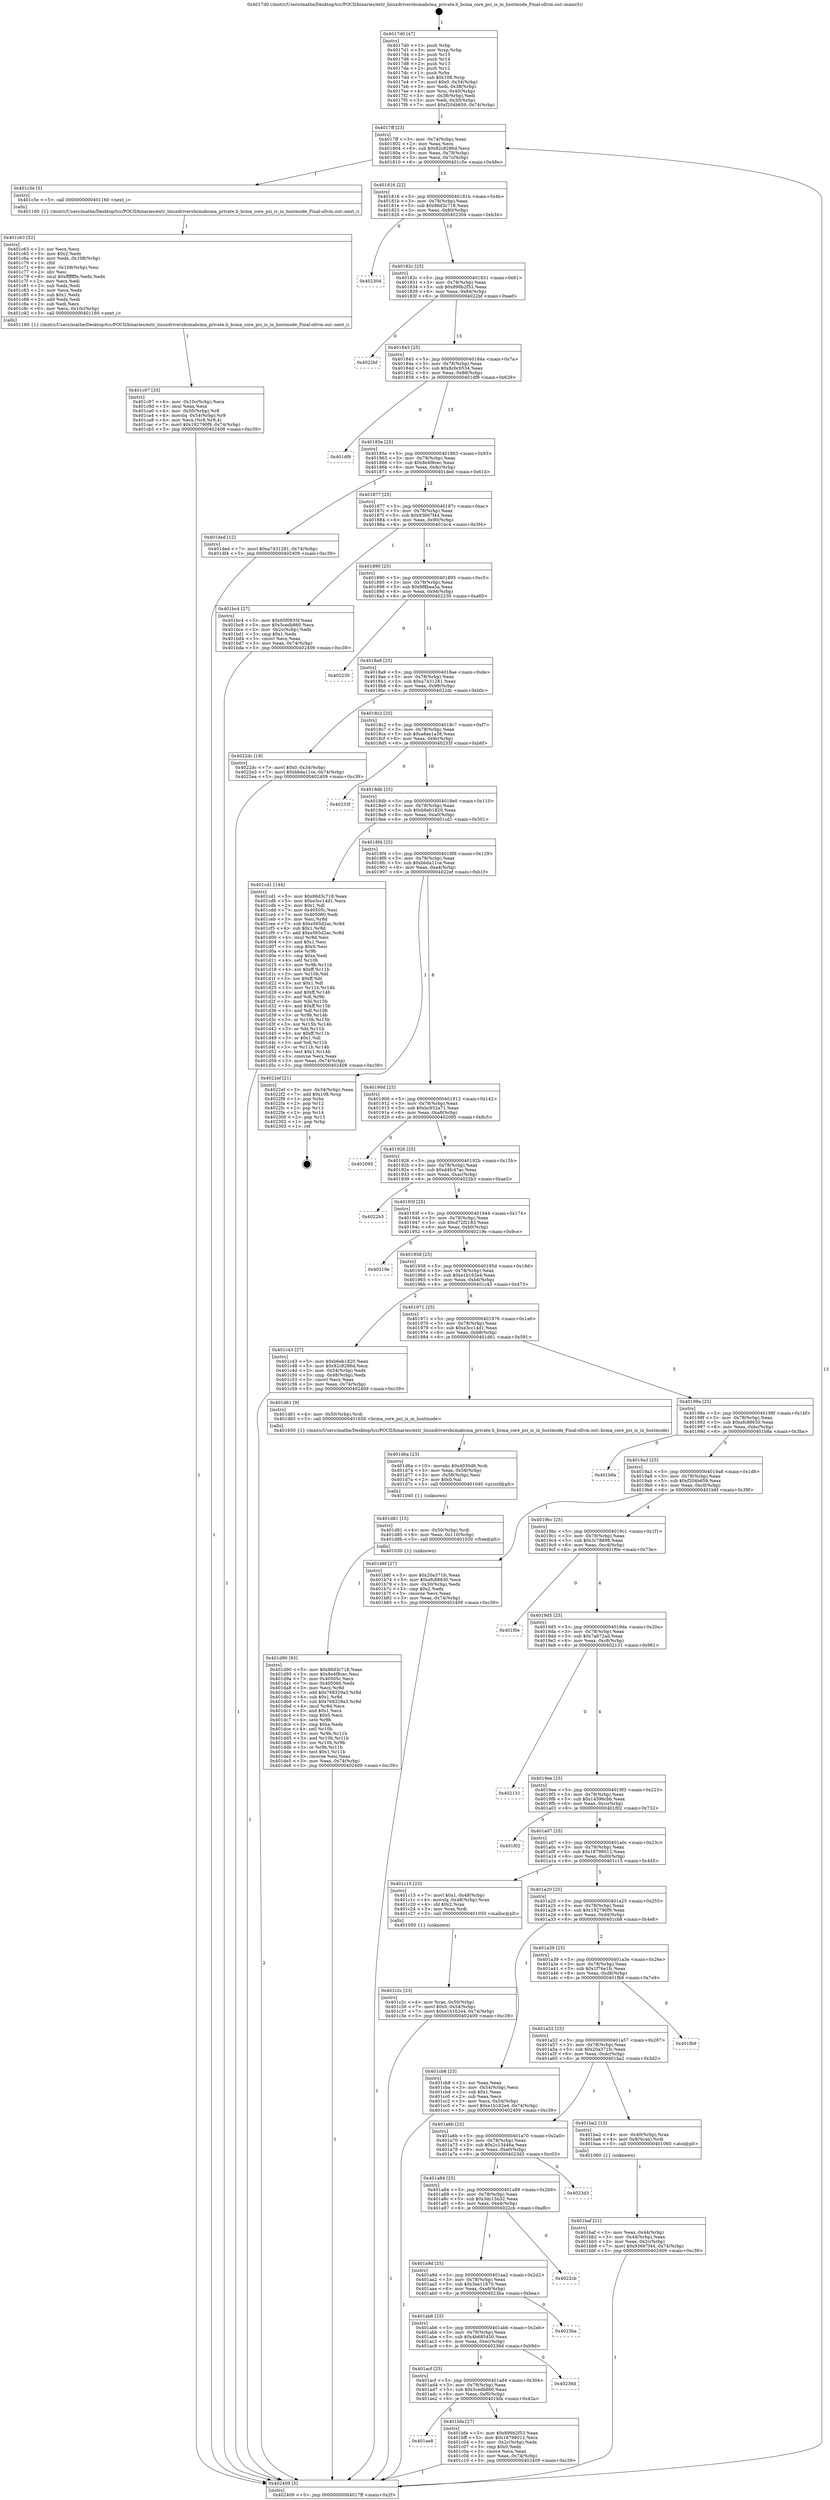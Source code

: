 digraph "0x4017d0" {
  label = "0x4017d0 (/mnt/c/Users/mathe/Desktop/tcc/POCII/binaries/extr_linuxdriversbcmabcma_private.h_bcma_core_pci_is_in_hostmode_Final-ollvm.out::main(0))"
  labelloc = "t"
  node[shape=record]

  Entry [label="",width=0.3,height=0.3,shape=circle,fillcolor=black,style=filled]
  "0x4017ff" [label="{
     0x4017ff [23]\l
     | [instrs]\l
     &nbsp;&nbsp;0x4017ff \<+3\>: mov -0x74(%rbp),%eax\l
     &nbsp;&nbsp;0x401802 \<+2\>: mov %eax,%ecx\l
     &nbsp;&nbsp;0x401804 \<+6\>: sub $0x82c8286d,%ecx\l
     &nbsp;&nbsp;0x40180a \<+3\>: mov %eax,-0x78(%rbp)\l
     &nbsp;&nbsp;0x40180d \<+3\>: mov %ecx,-0x7c(%rbp)\l
     &nbsp;&nbsp;0x401810 \<+6\>: je 0000000000401c5e \<main+0x48e\>\l
  }"]
  "0x401c5e" [label="{
     0x401c5e [5]\l
     | [instrs]\l
     &nbsp;&nbsp;0x401c5e \<+5\>: call 0000000000401160 \<next_i\>\l
     | [calls]\l
     &nbsp;&nbsp;0x401160 \{1\} (/mnt/c/Users/mathe/Desktop/tcc/POCII/binaries/extr_linuxdriversbcmabcma_private.h_bcma_core_pci_is_in_hostmode_Final-ollvm.out::next_i)\l
  }"]
  "0x401816" [label="{
     0x401816 [22]\l
     | [instrs]\l
     &nbsp;&nbsp;0x401816 \<+5\>: jmp 000000000040181b \<main+0x4b\>\l
     &nbsp;&nbsp;0x40181b \<+3\>: mov -0x78(%rbp),%eax\l
     &nbsp;&nbsp;0x40181e \<+5\>: sub $0x86d3c718,%eax\l
     &nbsp;&nbsp;0x401823 \<+3\>: mov %eax,-0x80(%rbp)\l
     &nbsp;&nbsp;0x401826 \<+6\>: je 0000000000402304 \<main+0xb34\>\l
  }"]
  Exit [label="",width=0.3,height=0.3,shape=circle,fillcolor=black,style=filled,peripheries=2]
  "0x402304" [label="{
     0x402304\l
  }", style=dashed]
  "0x40182c" [label="{
     0x40182c [25]\l
     | [instrs]\l
     &nbsp;&nbsp;0x40182c \<+5\>: jmp 0000000000401831 \<main+0x61\>\l
     &nbsp;&nbsp;0x401831 \<+3\>: mov -0x78(%rbp),%eax\l
     &nbsp;&nbsp;0x401834 \<+5\>: sub $0x899b2f53,%eax\l
     &nbsp;&nbsp;0x401839 \<+6\>: mov %eax,-0x84(%rbp)\l
     &nbsp;&nbsp;0x40183f \<+6\>: je 00000000004022bf \<main+0xaef\>\l
  }"]
  "0x401d90" [label="{
     0x401d90 [93]\l
     | [instrs]\l
     &nbsp;&nbsp;0x401d90 \<+5\>: mov $0x86d3c718,%eax\l
     &nbsp;&nbsp;0x401d95 \<+5\>: mov $0x8e4f8cec,%esi\l
     &nbsp;&nbsp;0x401d9a \<+7\>: mov 0x40505c,%ecx\l
     &nbsp;&nbsp;0x401da1 \<+7\>: mov 0x405060,%edx\l
     &nbsp;&nbsp;0x401da8 \<+3\>: mov %ecx,%r8d\l
     &nbsp;&nbsp;0x401dab \<+7\>: add $0x768329a3,%r8d\l
     &nbsp;&nbsp;0x401db2 \<+4\>: sub $0x1,%r8d\l
     &nbsp;&nbsp;0x401db6 \<+7\>: sub $0x768329a3,%r8d\l
     &nbsp;&nbsp;0x401dbd \<+4\>: imul %r8d,%ecx\l
     &nbsp;&nbsp;0x401dc1 \<+3\>: and $0x1,%ecx\l
     &nbsp;&nbsp;0x401dc4 \<+3\>: cmp $0x0,%ecx\l
     &nbsp;&nbsp;0x401dc7 \<+4\>: sete %r9b\l
     &nbsp;&nbsp;0x401dcb \<+3\>: cmp $0xa,%edx\l
     &nbsp;&nbsp;0x401dce \<+4\>: setl %r10b\l
     &nbsp;&nbsp;0x401dd2 \<+3\>: mov %r9b,%r11b\l
     &nbsp;&nbsp;0x401dd5 \<+3\>: and %r10b,%r11b\l
     &nbsp;&nbsp;0x401dd8 \<+3\>: xor %r10b,%r9b\l
     &nbsp;&nbsp;0x401ddb \<+3\>: or %r9b,%r11b\l
     &nbsp;&nbsp;0x401dde \<+4\>: test $0x1,%r11b\l
     &nbsp;&nbsp;0x401de2 \<+3\>: cmovne %esi,%eax\l
     &nbsp;&nbsp;0x401de5 \<+3\>: mov %eax,-0x74(%rbp)\l
     &nbsp;&nbsp;0x401de8 \<+5\>: jmp 0000000000402409 \<main+0xc39\>\l
  }"]
  "0x4022bf" [label="{
     0x4022bf\l
  }", style=dashed]
  "0x401845" [label="{
     0x401845 [25]\l
     | [instrs]\l
     &nbsp;&nbsp;0x401845 \<+5\>: jmp 000000000040184a \<main+0x7a\>\l
     &nbsp;&nbsp;0x40184a \<+3\>: mov -0x78(%rbp),%eax\l
     &nbsp;&nbsp;0x40184d \<+5\>: sub $0x8c0c0534,%eax\l
     &nbsp;&nbsp;0x401852 \<+6\>: mov %eax,-0x88(%rbp)\l
     &nbsp;&nbsp;0x401858 \<+6\>: je 0000000000401df9 \<main+0x629\>\l
  }"]
  "0x401d81" [label="{
     0x401d81 [15]\l
     | [instrs]\l
     &nbsp;&nbsp;0x401d81 \<+4\>: mov -0x50(%rbp),%rdi\l
     &nbsp;&nbsp;0x401d85 \<+6\>: mov %eax,-0x110(%rbp)\l
     &nbsp;&nbsp;0x401d8b \<+5\>: call 0000000000401030 \<free@plt\>\l
     | [calls]\l
     &nbsp;&nbsp;0x401030 \{1\} (unknown)\l
  }"]
  "0x401df9" [label="{
     0x401df9\l
  }", style=dashed]
  "0x40185e" [label="{
     0x40185e [25]\l
     | [instrs]\l
     &nbsp;&nbsp;0x40185e \<+5\>: jmp 0000000000401863 \<main+0x93\>\l
     &nbsp;&nbsp;0x401863 \<+3\>: mov -0x78(%rbp),%eax\l
     &nbsp;&nbsp;0x401866 \<+5\>: sub $0x8e4f8cec,%eax\l
     &nbsp;&nbsp;0x40186b \<+6\>: mov %eax,-0x8c(%rbp)\l
     &nbsp;&nbsp;0x401871 \<+6\>: je 0000000000401ded \<main+0x61d\>\l
  }"]
  "0x401d6a" [label="{
     0x401d6a [23]\l
     | [instrs]\l
     &nbsp;&nbsp;0x401d6a \<+10\>: movabs $0x4030d6,%rdi\l
     &nbsp;&nbsp;0x401d74 \<+3\>: mov %eax,-0x58(%rbp)\l
     &nbsp;&nbsp;0x401d77 \<+3\>: mov -0x58(%rbp),%esi\l
     &nbsp;&nbsp;0x401d7a \<+2\>: mov $0x0,%al\l
     &nbsp;&nbsp;0x401d7c \<+5\>: call 0000000000401040 \<printf@plt\>\l
     | [calls]\l
     &nbsp;&nbsp;0x401040 \{1\} (unknown)\l
  }"]
  "0x401ded" [label="{
     0x401ded [12]\l
     | [instrs]\l
     &nbsp;&nbsp;0x401ded \<+7\>: movl $0xa7431281,-0x74(%rbp)\l
     &nbsp;&nbsp;0x401df4 \<+5\>: jmp 0000000000402409 \<main+0xc39\>\l
  }"]
  "0x401877" [label="{
     0x401877 [25]\l
     | [instrs]\l
     &nbsp;&nbsp;0x401877 \<+5\>: jmp 000000000040187c \<main+0xac\>\l
     &nbsp;&nbsp;0x40187c \<+3\>: mov -0x78(%rbp),%eax\l
     &nbsp;&nbsp;0x40187f \<+5\>: sub $0x93667f44,%eax\l
     &nbsp;&nbsp;0x401884 \<+6\>: mov %eax,-0x90(%rbp)\l
     &nbsp;&nbsp;0x40188a \<+6\>: je 0000000000401bc4 \<main+0x3f4\>\l
  }"]
  "0x401c97" [label="{
     0x401c97 [33]\l
     | [instrs]\l
     &nbsp;&nbsp;0x401c97 \<+6\>: mov -0x10c(%rbp),%ecx\l
     &nbsp;&nbsp;0x401c9d \<+3\>: imul %eax,%ecx\l
     &nbsp;&nbsp;0x401ca0 \<+4\>: mov -0x50(%rbp),%r8\l
     &nbsp;&nbsp;0x401ca4 \<+4\>: movslq -0x54(%rbp),%r9\l
     &nbsp;&nbsp;0x401ca8 \<+4\>: mov %ecx,(%r8,%r9,4)\l
     &nbsp;&nbsp;0x401cac \<+7\>: movl $0x192790f9,-0x74(%rbp)\l
     &nbsp;&nbsp;0x401cb3 \<+5\>: jmp 0000000000402409 \<main+0xc39\>\l
  }"]
  "0x401bc4" [label="{
     0x401bc4 [27]\l
     | [instrs]\l
     &nbsp;&nbsp;0x401bc4 \<+5\>: mov $0x65f0935f,%eax\l
     &nbsp;&nbsp;0x401bc9 \<+5\>: mov $0x5cedb860,%ecx\l
     &nbsp;&nbsp;0x401bce \<+3\>: mov -0x2c(%rbp),%edx\l
     &nbsp;&nbsp;0x401bd1 \<+3\>: cmp $0x1,%edx\l
     &nbsp;&nbsp;0x401bd4 \<+3\>: cmovl %ecx,%eax\l
     &nbsp;&nbsp;0x401bd7 \<+3\>: mov %eax,-0x74(%rbp)\l
     &nbsp;&nbsp;0x401bda \<+5\>: jmp 0000000000402409 \<main+0xc39\>\l
  }"]
  "0x401890" [label="{
     0x401890 [25]\l
     | [instrs]\l
     &nbsp;&nbsp;0x401890 \<+5\>: jmp 0000000000401895 \<main+0xc5\>\l
     &nbsp;&nbsp;0x401895 \<+3\>: mov -0x78(%rbp),%eax\l
     &nbsp;&nbsp;0x401898 \<+5\>: sub $0x9f8bea5a,%eax\l
     &nbsp;&nbsp;0x40189d \<+6\>: mov %eax,-0x94(%rbp)\l
     &nbsp;&nbsp;0x4018a3 \<+6\>: je 0000000000402230 \<main+0xa60\>\l
  }"]
  "0x401c63" [label="{
     0x401c63 [52]\l
     | [instrs]\l
     &nbsp;&nbsp;0x401c63 \<+2\>: xor %ecx,%ecx\l
     &nbsp;&nbsp;0x401c65 \<+5\>: mov $0x2,%edx\l
     &nbsp;&nbsp;0x401c6a \<+6\>: mov %edx,-0x108(%rbp)\l
     &nbsp;&nbsp;0x401c70 \<+1\>: cltd\l
     &nbsp;&nbsp;0x401c71 \<+6\>: mov -0x108(%rbp),%esi\l
     &nbsp;&nbsp;0x401c77 \<+2\>: idiv %esi\l
     &nbsp;&nbsp;0x401c79 \<+6\>: imul $0xfffffffe,%edx,%edx\l
     &nbsp;&nbsp;0x401c7f \<+2\>: mov %ecx,%edi\l
     &nbsp;&nbsp;0x401c81 \<+2\>: sub %edx,%edi\l
     &nbsp;&nbsp;0x401c83 \<+2\>: mov %ecx,%edx\l
     &nbsp;&nbsp;0x401c85 \<+3\>: sub $0x1,%edx\l
     &nbsp;&nbsp;0x401c88 \<+2\>: add %edx,%edi\l
     &nbsp;&nbsp;0x401c8a \<+2\>: sub %edi,%ecx\l
     &nbsp;&nbsp;0x401c8c \<+6\>: mov %ecx,-0x10c(%rbp)\l
     &nbsp;&nbsp;0x401c92 \<+5\>: call 0000000000401160 \<next_i\>\l
     | [calls]\l
     &nbsp;&nbsp;0x401160 \{1\} (/mnt/c/Users/mathe/Desktop/tcc/POCII/binaries/extr_linuxdriversbcmabcma_private.h_bcma_core_pci_is_in_hostmode_Final-ollvm.out::next_i)\l
  }"]
  "0x402230" [label="{
     0x402230\l
  }", style=dashed]
  "0x4018a9" [label="{
     0x4018a9 [25]\l
     | [instrs]\l
     &nbsp;&nbsp;0x4018a9 \<+5\>: jmp 00000000004018ae \<main+0xde\>\l
     &nbsp;&nbsp;0x4018ae \<+3\>: mov -0x78(%rbp),%eax\l
     &nbsp;&nbsp;0x4018b1 \<+5\>: sub $0xa7431281,%eax\l
     &nbsp;&nbsp;0x4018b6 \<+6\>: mov %eax,-0x98(%rbp)\l
     &nbsp;&nbsp;0x4018bc \<+6\>: je 00000000004022dc \<main+0xb0c\>\l
  }"]
  "0x401c2c" [label="{
     0x401c2c [23]\l
     | [instrs]\l
     &nbsp;&nbsp;0x401c2c \<+4\>: mov %rax,-0x50(%rbp)\l
     &nbsp;&nbsp;0x401c30 \<+7\>: movl $0x0,-0x54(%rbp)\l
     &nbsp;&nbsp;0x401c37 \<+7\>: movl $0xe1b162e4,-0x74(%rbp)\l
     &nbsp;&nbsp;0x401c3e \<+5\>: jmp 0000000000402409 \<main+0xc39\>\l
  }"]
  "0x4022dc" [label="{
     0x4022dc [19]\l
     | [instrs]\l
     &nbsp;&nbsp;0x4022dc \<+7\>: movl $0x0,-0x34(%rbp)\l
     &nbsp;&nbsp;0x4022e3 \<+7\>: movl $0xbbda11ce,-0x74(%rbp)\l
     &nbsp;&nbsp;0x4022ea \<+5\>: jmp 0000000000402409 \<main+0xc39\>\l
  }"]
  "0x4018c2" [label="{
     0x4018c2 [25]\l
     | [instrs]\l
     &nbsp;&nbsp;0x4018c2 \<+5\>: jmp 00000000004018c7 \<main+0xf7\>\l
     &nbsp;&nbsp;0x4018c7 \<+3\>: mov -0x78(%rbp),%eax\l
     &nbsp;&nbsp;0x4018ca \<+5\>: sub $0xa8ae1a38,%eax\l
     &nbsp;&nbsp;0x4018cf \<+6\>: mov %eax,-0x9c(%rbp)\l
     &nbsp;&nbsp;0x4018d5 \<+6\>: je 000000000040233f \<main+0xb6f\>\l
  }"]
  "0x401ae8" [label="{
     0x401ae8\l
  }", style=dashed]
  "0x40233f" [label="{
     0x40233f\l
  }", style=dashed]
  "0x4018db" [label="{
     0x4018db [25]\l
     | [instrs]\l
     &nbsp;&nbsp;0x4018db \<+5\>: jmp 00000000004018e0 \<main+0x110\>\l
     &nbsp;&nbsp;0x4018e0 \<+3\>: mov -0x78(%rbp),%eax\l
     &nbsp;&nbsp;0x4018e3 \<+5\>: sub $0xb6eb1820,%eax\l
     &nbsp;&nbsp;0x4018e8 \<+6\>: mov %eax,-0xa0(%rbp)\l
     &nbsp;&nbsp;0x4018ee \<+6\>: je 0000000000401cd1 \<main+0x501\>\l
  }"]
  "0x401bfa" [label="{
     0x401bfa [27]\l
     | [instrs]\l
     &nbsp;&nbsp;0x401bfa \<+5\>: mov $0x899b2f53,%eax\l
     &nbsp;&nbsp;0x401bff \<+5\>: mov $0x18798012,%ecx\l
     &nbsp;&nbsp;0x401c04 \<+3\>: mov -0x2c(%rbp),%edx\l
     &nbsp;&nbsp;0x401c07 \<+3\>: cmp $0x0,%edx\l
     &nbsp;&nbsp;0x401c0a \<+3\>: cmove %ecx,%eax\l
     &nbsp;&nbsp;0x401c0d \<+3\>: mov %eax,-0x74(%rbp)\l
     &nbsp;&nbsp;0x401c10 \<+5\>: jmp 0000000000402409 \<main+0xc39\>\l
  }"]
  "0x401cd1" [label="{
     0x401cd1 [144]\l
     | [instrs]\l
     &nbsp;&nbsp;0x401cd1 \<+5\>: mov $0x86d3c718,%eax\l
     &nbsp;&nbsp;0x401cd6 \<+5\>: mov $0xe3cc14d1,%ecx\l
     &nbsp;&nbsp;0x401cdb \<+2\>: mov $0x1,%dl\l
     &nbsp;&nbsp;0x401cdd \<+7\>: mov 0x40505c,%esi\l
     &nbsp;&nbsp;0x401ce4 \<+7\>: mov 0x405060,%edi\l
     &nbsp;&nbsp;0x401ceb \<+3\>: mov %esi,%r8d\l
     &nbsp;&nbsp;0x401cee \<+7\>: sub $0xe565d2ac,%r8d\l
     &nbsp;&nbsp;0x401cf5 \<+4\>: sub $0x1,%r8d\l
     &nbsp;&nbsp;0x401cf9 \<+7\>: add $0xe565d2ac,%r8d\l
     &nbsp;&nbsp;0x401d00 \<+4\>: imul %r8d,%esi\l
     &nbsp;&nbsp;0x401d04 \<+3\>: and $0x1,%esi\l
     &nbsp;&nbsp;0x401d07 \<+3\>: cmp $0x0,%esi\l
     &nbsp;&nbsp;0x401d0a \<+4\>: sete %r9b\l
     &nbsp;&nbsp;0x401d0e \<+3\>: cmp $0xa,%edi\l
     &nbsp;&nbsp;0x401d11 \<+4\>: setl %r10b\l
     &nbsp;&nbsp;0x401d15 \<+3\>: mov %r9b,%r11b\l
     &nbsp;&nbsp;0x401d18 \<+4\>: xor $0xff,%r11b\l
     &nbsp;&nbsp;0x401d1c \<+3\>: mov %r10b,%bl\l
     &nbsp;&nbsp;0x401d1f \<+3\>: xor $0xff,%bl\l
     &nbsp;&nbsp;0x401d22 \<+3\>: xor $0x1,%dl\l
     &nbsp;&nbsp;0x401d25 \<+3\>: mov %r11b,%r14b\l
     &nbsp;&nbsp;0x401d28 \<+4\>: and $0xff,%r14b\l
     &nbsp;&nbsp;0x401d2c \<+3\>: and %dl,%r9b\l
     &nbsp;&nbsp;0x401d2f \<+3\>: mov %bl,%r15b\l
     &nbsp;&nbsp;0x401d32 \<+4\>: and $0xff,%r15b\l
     &nbsp;&nbsp;0x401d36 \<+3\>: and %dl,%r10b\l
     &nbsp;&nbsp;0x401d39 \<+3\>: or %r9b,%r14b\l
     &nbsp;&nbsp;0x401d3c \<+3\>: or %r10b,%r15b\l
     &nbsp;&nbsp;0x401d3f \<+3\>: xor %r15b,%r14b\l
     &nbsp;&nbsp;0x401d42 \<+3\>: or %bl,%r11b\l
     &nbsp;&nbsp;0x401d45 \<+4\>: xor $0xff,%r11b\l
     &nbsp;&nbsp;0x401d49 \<+3\>: or $0x1,%dl\l
     &nbsp;&nbsp;0x401d4c \<+3\>: and %dl,%r11b\l
     &nbsp;&nbsp;0x401d4f \<+3\>: or %r11b,%r14b\l
     &nbsp;&nbsp;0x401d52 \<+4\>: test $0x1,%r14b\l
     &nbsp;&nbsp;0x401d56 \<+3\>: cmovne %ecx,%eax\l
     &nbsp;&nbsp;0x401d59 \<+3\>: mov %eax,-0x74(%rbp)\l
     &nbsp;&nbsp;0x401d5c \<+5\>: jmp 0000000000402409 \<main+0xc39\>\l
  }"]
  "0x4018f4" [label="{
     0x4018f4 [25]\l
     | [instrs]\l
     &nbsp;&nbsp;0x4018f4 \<+5\>: jmp 00000000004018f9 \<main+0x129\>\l
     &nbsp;&nbsp;0x4018f9 \<+3\>: mov -0x78(%rbp),%eax\l
     &nbsp;&nbsp;0x4018fc \<+5\>: sub $0xbbda11ce,%eax\l
     &nbsp;&nbsp;0x401901 \<+6\>: mov %eax,-0xa4(%rbp)\l
     &nbsp;&nbsp;0x401907 \<+6\>: je 00000000004022ef \<main+0xb1f\>\l
  }"]
  "0x401acf" [label="{
     0x401acf [25]\l
     | [instrs]\l
     &nbsp;&nbsp;0x401acf \<+5\>: jmp 0000000000401ad4 \<main+0x304\>\l
     &nbsp;&nbsp;0x401ad4 \<+3\>: mov -0x78(%rbp),%eax\l
     &nbsp;&nbsp;0x401ad7 \<+5\>: sub $0x5cedb860,%eax\l
     &nbsp;&nbsp;0x401adc \<+6\>: mov %eax,-0xf0(%rbp)\l
     &nbsp;&nbsp;0x401ae2 \<+6\>: je 0000000000401bfa \<main+0x42a\>\l
  }"]
  "0x4022ef" [label="{
     0x4022ef [21]\l
     | [instrs]\l
     &nbsp;&nbsp;0x4022ef \<+3\>: mov -0x34(%rbp),%eax\l
     &nbsp;&nbsp;0x4022f2 \<+7\>: add $0x108,%rsp\l
     &nbsp;&nbsp;0x4022f9 \<+1\>: pop %rbx\l
     &nbsp;&nbsp;0x4022fa \<+2\>: pop %r12\l
     &nbsp;&nbsp;0x4022fc \<+2\>: pop %r13\l
     &nbsp;&nbsp;0x4022fe \<+2\>: pop %r14\l
     &nbsp;&nbsp;0x402300 \<+2\>: pop %r15\l
     &nbsp;&nbsp;0x402302 \<+1\>: pop %rbp\l
     &nbsp;&nbsp;0x402303 \<+1\>: ret\l
  }"]
  "0x40190d" [label="{
     0x40190d [25]\l
     | [instrs]\l
     &nbsp;&nbsp;0x40190d \<+5\>: jmp 0000000000401912 \<main+0x142\>\l
     &nbsp;&nbsp;0x401912 \<+3\>: mov -0x78(%rbp),%eax\l
     &nbsp;&nbsp;0x401915 \<+5\>: sub $0xbc952a71,%eax\l
     &nbsp;&nbsp;0x40191a \<+6\>: mov %eax,-0xa8(%rbp)\l
     &nbsp;&nbsp;0x401920 \<+6\>: je 0000000000402095 \<main+0x8c5\>\l
  }"]
  "0x40236d" [label="{
     0x40236d\l
  }", style=dashed]
  "0x402095" [label="{
     0x402095\l
  }", style=dashed]
  "0x401926" [label="{
     0x401926 [25]\l
     | [instrs]\l
     &nbsp;&nbsp;0x401926 \<+5\>: jmp 000000000040192b \<main+0x15b\>\l
     &nbsp;&nbsp;0x40192b \<+3\>: mov -0x78(%rbp),%eax\l
     &nbsp;&nbsp;0x40192e \<+5\>: sub $0xd4fc47ac,%eax\l
     &nbsp;&nbsp;0x401933 \<+6\>: mov %eax,-0xac(%rbp)\l
     &nbsp;&nbsp;0x401939 \<+6\>: je 00000000004022b3 \<main+0xae3\>\l
  }"]
  "0x401ab6" [label="{
     0x401ab6 [25]\l
     | [instrs]\l
     &nbsp;&nbsp;0x401ab6 \<+5\>: jmp 0000000000401abb \<main+0x2eb\>\l
     &nbsp;&nbsp;0x401abb \<+3\>: mov -0x78(%rbp),%eax\l
     &nbsp;&nbsp;0x401abe \<+5\>: sub $0x4b685450,%eax\l
     &nbsp;&nbsp;0x401ac3 \<+6\>: mov %eax,-0xec(%rbp)\l
     &nbsp;&nbsp;0x401ac9 \<+6\>: je 000000000040236d \<main+0xb9d\>\l
  }"]
  "0x4022b3" [label="{
     0x4022b3\l
  }", style=dashed]
  "0x40193f" [label="{
     0x40193f [25]\l
     | [instrs]\l
     &nbsp;&nbsp;0x40193f \<+5\>: jmp 0000000000401944 \<main+0x174\>\l
     &nbsp;&nbsp;0x401944 \<+3\>: mov -0x78(%rbp),%eax\l
     &nbsp;&nbsp;0x401947 \<+5\>: sub $0xd72f2183,%eax\l
     &nbsp;&nbsp;0x40194c \<+6\>: mov %eax,-0xb0(%rbp)\l
     &nbsp;&nbsp;0x401952 \<+6\>: je 000000000040219e \<main+0x9ce\>\l
  }"]
  "0x4023ba" [label="{
     0x4023ba\l
  }", style=dashed]
  "0x40219e" [label="{
     0x40219e\l
  }", style=dashed]
  "0x401958" [label="{
     0x401958 [25]\l
     | [instrs]\l
     &nbsp;&nbsp;0x401958 \<+5\>: jmp 000000000040195d \<main+0x18d\>\l
     &nbsp;&nbsp;0x40195d \<+3\>: mov -0x78(%rbp),%eax\l
     &nbsp;&nbsp;0x401960 \<+5\>: sub $0xe1b162e4,%eax\l
     &nbsp;&nbsp;0x401965 \<+6\>: mov %eax,-0xb4(%rbp)\l
     &nbsp;&nbsp;0x40196b \<+6\>: je 0000000000401c43 \<main+0x473\>\l
  }"]
  "0x401a9d" [label="{
     0x401a9d [25]\l
     | [instrs]\l
     &nbsp;&nbsp;0x401a9d \<+5\>: jmp 0000000000401aa2 \<main+0x2d2\>\l
     &nbsp;&nbsp;0x401aa2 \<+3\>: mov -0x78(%rbp),%eax\l
     &nbsp;&nbsp;0x401aa5 \<+5\>: sub $0x3ea11670,%eax\l
     &nbsp;&nbsp;0x401aaa \<+6\>: mov %eax,-0xe8(%rbp)\l
     &nbsp;&nbsp;0x401ab0 \<+6\>: je 00000000004023ba \<main+0xbea\>\l
  }"]
  "0x401c43" [label="{
     0x401c43 [27]\l
     | [instrs]\l
     &nbsp;&nbsp;0x401c43 \<+5\>: mov $0xb6eb1820,%eax\l
     &nbsp;&nbsp;0x401c48 \<+5\>: mov $0x82c8286d,%ecx\l
     &nbsp;&nbsp;0x401c4d \<+3\>: mov -0x54(%rbp),%edx\l
     &nbsp;&nbsp;0x401c50 \<+3\>: cmp -0x48(%rbp),%edx\l
     &nbsp;&nbsp;0x401c53 \<+3\>: cmovl %ecx,%eax\l
     &nbsp;&nbsp;0x401c56 \<+3\>: mov %eax,-0x74(%rbp)\l
     &nbsp;&nbsp;0x401c59 \<+5\>: jmp 0000000000402409 \<main+0xc39\>\l
  }"]
  "0x401971" [label="{
     0x401971 [25]\l
     | [instrs]\l
     &nbsp;&nbsp;0x401971 \<+5\>: jmp 0000000000401976 \<main+0x1a6\>\l
     &nbsp;&nbsp;0x401976 \<+3\>: mov -0x78(%rbp),%eax\l
     &nbsp;&nbsp;0x401979 \<+5\>: sub $0xe3cc14d1,%eax\l
     &nbsp;&nbsp;0x40197e \<+6\>: mov %eax,-0xb8(%rbp)\l
     &nbsp;&nbsp;0x401984 \<+6\>: je 0000000000401d61 \<main+0x591\>\l
  }"]
  "0x4022cb" [label="{
     0x4022cb\l
  }", style=dashed]
  "0x401d61" [label="{
     0x401d61 [9]\l
     | [instrs]\l
     &nbsp;&nbsp;0x401d61 \<+4\>: mov -0x50(%rbp),%rdi\l
     &nbsp;&nbsp;0x401d65 \<+5\>: call 0000000000401650 \<bcma_core_pci_is_in_hostmode\>\l
     | [calls]\l
     &nbsp;&nbsp;0x401650 \{1\} (/mnt/c/Users/mathe/Desktop/tcc/POCII/binaries/extr_linuxdriversbcmabcma_private.h_bcma_core_pci_is_in_hostmode_Final-ollvm.out::bcma_core_pci_is_in_hostmode)\l
  }"]
  "0x40198a" [label="{
     0x40198a [25]\l
     | [instrs]\l
     &nbsp;&nbsp;0x40198a \<+5\>: jmp 000000000040198f \<main+0x1bf\>\l
     &nbsp;&nbsp;0x40198f \<+3\>: mov -0x78(%rbp),%eax\l
     &nbsp;&nbsp;0x401992 \<+5\>: sub $0xefc88630,%eax\l
     &nbsp;&nbsp;0x401997 \<+6\>: mov %eax,-0xbc(%rbp)\l
     &nbsp;&nbsp;0x40199d \<+6\>: je 0000000000401b8a \<main+0x3ba\>\l
  }"]
  "0x401a84" [label="{
     0x401a84 [25]\l
     | [instrs]\l
     &nbsp;&nbsp;0x401a84 \<+5\>: jmp 0000000000401a89 \<main+0x2b9\>\l
     &nbsp;&nbsp;0x401a89 \<+3\>: mov -0x78(%rbp),%eax\l
     &nbsp;&nbsp;0x401a8c \<+5\>: sub $0x3dc15b32,%eax\l
     &nbsp;&nbsp;0x401a91 \<+6\>: mov %eax,-0xe4(%rbp)\l
     &nbsp;&nbsp;0x401a97 \<+6\>: je 00000000004022cb \<main+0xafb\>\l
  }"]
  "0x401b8a" [label="{
     0x401b8a\l
  }", style=dashed]
  "0x4019a3" [label="{
     0x4019a3 [25]\l
     | [instrs]\l
     &nbsp;&nbsp;0x4019a3 \<+5\>: jmp 00000000004019a8 \<main+0x1d8\>\l
     &nbsp;&nbsp;0x4019a8 \<+3\>: mov -0x78(%rbp),%eax\l
     &nbsp;&nbsp;0x4019ab \<+5\>: sub $0xf204b659,%eax\l
     &nbsp;&nbsp;0x4019b0 \<+6\>: mov %eax,-0xc0(%rbp)\l
     &nbsp;&nbsp;0x4019b6 \<+6\>: je 0000000000401b6f \<main+0x39f\>\l
  }"]
  "0x4023d3" [label="{
     0x4023d3\l
  }", style=dashed]
  "0x401b6f" [label="{
     0x401b6f [27]\l
     | [instrs]\l
     &nbsp;&nbsp;0x401b6f \<+5\>: mov $0x20a371fc,%eax\l
     &nbsp;&nbsp;0x401b74 \<+5\>: mov $0xefc88630,%ecx\l
     &nbsp;&nbsp;0x401b79 \<+3\>: mov -0x30(%rbp),%edx\l
     &nbsp;&nbsp;0x401b7c \<+3\>: cmp $0x2,%edx\l
     &nbsp;&nbsp;0x401b7f \<+3\>: cmovne %ecx,%eax\l
     &nbsp;&nbsp;0x401b82 \<+3\>: mov %eax,-0x74(%rbp)\l
     &nbsp;&nbsp;0x401b85 \<+5\>: jmp 0000000000402409 \<main+0xc39\>\l
  }"]
  "0x4019bc" [label="{
     0x4019bc [25]\l
     | [instrs]\l
     &nbsp;&nbsp;0x4019bc \<+5\>: jmp 00000000004019c1 \<main+0x1f1\>\l
     &nbsp;&nbsp;0x4019c1 \<+3\>: mov -0x78(%rbp),%eax\l
     &nbsp;&nbsp;0x4019c4 \<+5\>: sub $0x3c78898,%eax\l
     &nbsp;&nbsp;0x4019c9 \<+6\>: mov %eax,-0xc4(%rbp)\l
     &nbsp;&nbsp;0x4019cf \<+6\>: je 0000000000401f0e \<main+0x73e\>\l
  }"]
  "0x402409" [label="{
     0x402409 [5]\l
     | [instrs]\l
     &nbsp;&nbsp;0x402409 \<+5\>: jmp 00000000004017ff \<main+0x2f\>\l
  }"]
  "0x4017d0" [label="{
     0x4017d0 [47]\l
     | [instrs]\l
     &nbsp;&nbsp;0x4017d0 \<+1\>: push %rbp\l
     &nbsp;&nbsp;0x4017d1 \<+3\>: mov %rsp,%rbp\l
     &nbsp;&nbsp;0x4017d4 \<+2\>: push %r15\l
     &nbsp;&nbsp;0x4017d6 \<+2\>: push %r14\l
     &nbsp;&nbsp;0x4017d8 \<+2\>: push %r13\l
     &nbsp;&nbsp;0x4017da \<+2\>: push %r12\l
     &nbsp;&nbsp;0x4017dc \<+1\>: push %rbx\l
     &nbsp;&nbsp;0x4017dd \<+7\>: sub $0x108,%rsp\l
     &nbsp;&nbsp;0x4017e4 \<+7\>: movl $0x0,-0x34(%rbp)\l
     &nbsp;&nbsp;0x4017eb \<+3\>: mov %edi,-0x38(%rbp)\l
     &nbsp;&nbsp;0x4017ee \<+4\>: mov %rsi,-0x40(%rbp)\l
     &nbsp;&nbsp;0x4017f2 \<+3\>: mov -0x38(%rbp),%edi\l
     &nbsp;&nbsp;0x4017f5 \<+3\>: mov %edi,-0x30(%rbp)\l
     &nbsp;&nbsp;0x4017f8 \<+7\>: movl $0xf204b659,-0x74(%rbp)\l
  }"]
  "0x401baf" [label="{
     0x401baf [21]\l
     | [instrs]\l
     &nbsp;&nbsp;0x401baf \<+3\>: mov %eax,-0x44(%rbp)\l
     &nbsp;&nbsp;0x401bb2 \<+3\>: mov -0x44(%rbp),%eax\l
     &nbsp;&nbsp;0x401bb5 \<+3\>: mov %eax,-0x2c(%rbp)\l
     &nbsp;&nbsp;0x401bb8 \<+7\>: movl $0x93667f44,-0x74(%rbp)\l
     &nbsp;&nbsp;0x401bbf \<+5\>: jmp 0000000000402409 \<main+0xc39\>\l
  }"]
  "0x401f0e" [label="{
     0x401f0e\l
  }", style=dashed]
  "0x4019d5" [label="{
     0x4019d5 [25]\l
     | [instrs]\l
     &nbsp;&nbsp;0x4019d5 \<+5\>: jmp 00000000004019da \<main+0x20a\>\l
     &nbsp;&nbsp;0x4019da \<+3\>: mov -0x78(%rbp),%eax\l
     &nbsp;&nbsp;0x4019dd \<+5\>: sub $0x7ab72ad,%eax\l
     &nbsp;&nbsp;0x4019e2 \<+6\>: mov %eax,-0xc8(%rbp)\l
     &nbsp;&nbsp;0x4019e8 \<+6\>: je 0000000000402131 \<main+0x961\>\l
  }"]
  "0x401a6b" [label="{
     0x401a6b [25]\l
     | [instrs]\l
     &nbsp;&nbsp;0x401a6b \<+5\>: jmp 0000000000401a70 \<main+0x2a0\>\l
     &nbsp;&nbsp;0x401a70 \<+3\>: mov -0x78(%rbp),%eax\l
     &nbsp;&nbsp;0x401a73 \<+5\>: sub $0x2c13446a,%eax\l
     &nbsp;&nbsp;0x401a78 \<+6\>: mov %eax,-0xe0(%rbp)\l
     &nbsp;&nbsp;0x401a7e \<+6\>: je 00000000004023d3 \<main+0xc03\>\l
  }"]
  "0x402131" [label="{
     0x402131\l
  }", style=dashed]
  "0x4019ee" [label="{
     0x4019ee [25]\l
     | [instrs]\l
     &nbsp;&nbsp;0x4019ee \<+5\>: jmp 00000000004019f3 \<main+0x223\>\l
     &nbsp;&nbsp;0x4019f3 \<+3\>: mov -0x78(%rbp),%eax\l
     &nbsp;&nbsp;0x4019f6 \<+5\>: sub $0x14596cbb,%eax\l
     &nbsp;&nbsp;0x4019fb \<+6\>: mov %eax,-0xcc(%rbp)\l
     &nbsp;&nbsp;0x401a01 \<+6\>: je 0000000000401f02 \<main+0x732\>\l
  }"]
  "0x401ba2" [label="{
     0x401ba2 [13]\l
     | [instrs]\l
     &nbsp;&nbsp;0x401ba2 \<+4\>: mov -0x40(%rbp),%rax\l
     &nbsp;&nbsp;0x401ba6 \<+4\>: mov 0x8(%rax),%rdi\l
     &nbsp;&nbsp;0x401baa \<+5\>: call 0000000000401060 \<atoi@plt\>\l
     | [calls]\l
     &nbsp;&nbsp;0x401060 \{1\} (unknown)\l
  }"]
  "0x401f02" [label="{
     0x401f02\l
  }", style=dashed]
  "0x401a07" [label="{
     0x401a07 [25]\l
     | [instrs]\l
     &nbsp;&nbsp;0x401a07 \<+5\>: jmp 0000000000401a0c \<main+0x23c\>\l
     &nbsp;&nbsp;0x401a0c \<+3\>: mov -0x78(%rbp),%eax\l
     &nbsp;&nbsp;0x401a0f \<+5\>: sub $0x18798012,%eax\l
     &nbsp;&nbsp;0x401a14 \<+6\>: mov %eax,-0xd0(%rbp)\l
     &nbsp;&nbsp;0x401a1a \<+6\>: je 0000000000401c15 \<main+0x445\>\l
  }"]
  "0x401a52" [label="{
     0x401a52 [25]\l
     | [instrs]\l
     &nbsp;&nbsp;0x401a52 \<+5\>: jmp 0000000000401a57 \<main+0x287\>\l
     &nbsp;&nbsp;0x401a57 \<+3\>: mov -0x78(%rbp),%eax\l
     &nbsp;&nbsp;0x401a5a \<+5\>: sub $0x20a371fc,%eax\l
     &nbsp;&nbsp;0x401a5f \<+6\>: mov %eax,-0xdc(%rbp)\l
     &nbsp;&nbsp;0x401a65 \<+6\>: je 0000000000401ba2 \<main+0x3d2\>\l
  }"]
  "0x401c15" [label="{
     0x401c15 [23]\l
     | [instrs]\l
     &nbsp;&nbsp;0x401c15 \<+7\>: movl $0x1,-0x48(%rbp)\l
     &nbsp;&nbsp;0x401c1c \<+4\>: movslq -0x48(%rbp),%rax\l
     &nbsp;&nbsp;0x401c20 \<+4\>: shl $0x2,%rax\l
     &nbsp;&nbsp;0x401c24 \<+3\>: mov %rax,%rdi\l
     &nbsp;&nbsp;0x401c27 \<+5\>: call 0000000000401050 \<malloc@plt\>\l
     | [calls]\l
     &nbsp;&nbsp;0x401050 \{1\} (unknown)\l
  }"]
  "0x401a20" [label="{
     0x401a20 [25]\l
     | [instrs]\l
     &nbsp;&nbsp;0x401a20 \<+5\>: jmp 0000000000401a25 \<main+0x255\>\l
     &nbsp;&nbsp;0x401a25 \<+3\>: mov -0x78(%rbp),%eax\l
     &nbsp;&nbsp;0x401a28 \<+5\>: sub $0x192790f9,%eax\l
     &nbsp;&nbsp;0x401a2d \<+6\>: mov %eax,-0xd4(%rbp)\l
     &nbsp;&nbsp;0x401a33 \<+6\>: je 0000000000401cb8 \<main+0x4e8\>\l
  }"]
  "0x401fb9" [label="{
     0x401fb9\l
  }", style=dashed]
  "0x401cb8" [label="{
     0x401cb8 [25]\l
     | [instrs]\l
     &nbsp;&nbsp;0x401cb8 \<+2\>: xor %eax,%eax\l
     &nbsp;&nbsp;0x401cba \<+3\>: mov -0x54(%rbp),%ecx\l
     &nbsp;&nbsp;0x401cbd \<+3\>: sub $0x1,%eax\l
     &nbsp;&nbsp;0x401cc0 \<+2\>: sub %eax,%ecx\l
     &nbsp;&nbsp;0x401cc2 \<+3\>: mov %ecx,-0x54(%rbp)\l
     &nbsp;&nbsp;0x401cc5 \<+7\>: movl $0xe1b162e4,-0x74(%rbp)\l
     &nbsp;&nbsp;0x401ccc \<+5\>: jmp 0000000000402409 \<main+0xc39\>\l
  }"]
  "0x401a39" [label="{
     0x401a39 [25]\l
     | [instrs]\l
     &nbsp;&nbsp;0x401a39 \<+5\>: jmp 0000000000401a3e \<main+0x26e\>\l
     &nbsp;&nbsp;0x401a3e \<+3\>: mov -0x78(%rbp),%eax\l
     &nbsp;&nbsp;0x401a41 \<+5\>: sub $0x1f76e1fc,%eax\l
     &nbsp;&nbsp;0x401a46 \<+6\>: mov %eax,-0xd8(%rbp)\l
     &nbsp;&nbsp;0x401a4c \<+6\>: je 0000000000401fb9 \<main+0x7e9\>\l
  }"]
  Entry -> "0x4017d0" [label=" 1"]
  "0x4017ff" -> "0x401c5e" [label=" 1"]
  "0x4017ff" -> "0x401816" [label=" 13"]
  "0x4022ef" -> Exit [label=" 1"]
  "0x401816" -> "0x402304" [label=" 0"]
  "0x401816" -> "0x40182c" [label=" 13"]
  "0x4022dc" -> "0x402409" [label=" 1"]
  "0x40182c" -> "0x4022bf" [label=" 0"]
  "0x40182c" -> "0x401845" [label=" 13"]
  "0x401ded" -> "0x402409" [label=" 1"]
  "0x401845" -> "0x401df9" [label=" 0"]
  "0x401845" -> "0x40185e" [label=" 13"]
  "0x401d90" -> "0x402409" [label=" 1"]
  "0x40185e" -> "0x401ded" [label=" 1"]
  "0x40185e" -> "0x401877" [label=" 12"]
  "0x401d81" -> "0x401d90" [label=" 1"]
  "0x401877" -> "0x401bc4" [label=" 1"]
  "0x401877" -> "0x401890" [label=" 11"]
  "0x401d6a" -> "0x401d81" [label=" 1"]
  "0x401890" -> "0x402230" [label=" 0"]
  "0x401890" -> "0x4018a9" [label=" 11"]
  "0x401d61" -> "0x401d6a" [label=" 1"]
  "0x4018a9" -> "0x4022dc" [label=" 1"]
  "0x4018a9" -> "0x4018c2" [label=" 10"]
  "0x401cd1" -> "0x402409" [label=" 1"]
  "0x4018c2" -> "0x40233f" [label=" 0"]
  "0x4018c2" -> "0x4018db" [label=" 10"]
  "0x401cb8" -> "0x402409" [label=" 1"]
  "0x4018db" -> "0x401cd1" [label=" 1"]
  "0x4018db" -> "0x4018f4" [label=" 9"]
  "0x401c97" -> "0x402409" [label=" 1"]
  "0x4018f4" -> "0x4022ef" [label=" 1"]
  "0x4018f4" -> "0x40190d" [label=" 8"]
  "0x401c5e" -> "0x401c63" [label=" 1"]
  "0x40190d" -> "0x402095" [label=" 0"]
  "0x40190d" -> "0x401926" [label=" 8"]
  "0x401c43" -> "0x402409" [label=" 2"]
  "0x401926" -> "0x4022b3" [label=" 0"]
  "0x401926" -> "0x40193f" [label=" 8"]
  "0x401c15" -> "0x401c2c" [label=" 1"]
  "0x40193f" -> "0x40219e" [label=" 0"]
  "0x40193f" -> "0x401958" [label=" 8"]
  "0x401bfa" -> "0x402409" [label=" 1"]
  "0x401958" -> "0x401c43" [label=" 2"]
  "0x401958" -> "0x401971" [label=" 6"]
  "0x401acf" -> "0x401bfa" [label=" 1"]
  "0x401971" -> "0x401d61" [label=" 1"]
  "0x401971" -> "0x40198a" [label=" 5"]
  "0x401c63" -> "0x401c97" [label=" 1"]
  "0x40198a" -> "0x401b8a" [label=" 0"]
  "0x40198a" -> "0x4019a3" [label=" 5"]
  "0x401ab6" -> "0x40236d" [label=" 0"]
  "0x4019a3" -> "0x401b6f" [label=" 1"]
  "0x4019a3" -> "0x4019bc" [label=" 4"]
  "0x401b6f" -> "0x402409" [label=" 1"]
  "0x4017d0" -> "0x4017ff" [label=" 1"]
  "0x402409" -> "0x4017ff" [label=" 13"]
  "0x401c2c" -> "0x402409" [label=" 1"]
  "0x4019bc" -> "0x401f0e" [label=" 0"]
  "0x4019bc" -> "0x4019d5" [label=" 4"]
  "0x401a9d" -> "0x4023ba" [label=" 0"]
  "0x4019d5" -> "0x402131" [label=" 0"]
  "0x4019d5" -> "0x4019ee" [label=" 4"]
  "0x401acf" -> "0x401ae8" [label=" 0"]
  "0x4019ee" -> "0x401f02" [label=" 0"]
  "0x4019ee" -> "0x401a07" [label=" 4"]
  "0x401a84" -> "0x401a9d" [label=" 1"]
  "0x401a07" -> "0x401c15" [label=" 1"]
  "0x401a07" -> "0x401a20" [label=" 3"]
  "0x401ab6" -> "0x401acf" [label=" 1"]
  "0x401a20" -> "0x401cb8" [label=" 1"]
  "0x401a20" -> "0x401a39" [label=" 2"]
  "0x401a6b" -> "0x401a84" [label=" 1"]
  "0x401a39" -> "0x401fb9" [label=" 0"]
  "0x401a39" -> "0x401a52" [label=" 2"]
  "0x401a84" -> "0x4022cb" [label=" 0"]
  "0x401a52" -> "0x401ba2" [label=" 1"]
  "0x401a52" -> "0x401a6b" [label=" 1"]
  "0x401ba2" -> "0x401baf" [label=" 1"]
  "0x401baf" -> "0x402409" [label=" 1"]
  "0x401bc4" -> "0x402409" [label=" 1"]
  "0x401a9d" -> "0x401ab6" [label=" 1"]
  "0x401a6b" -> "0x4023d3" [label=" 0"]
}
